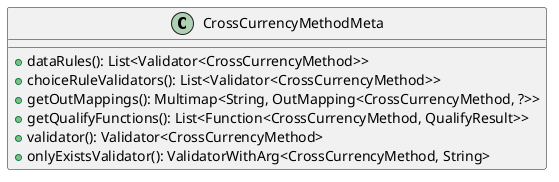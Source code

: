 @startuml

    class CrossCurrencyMethodMeta [[CrossCurrencyMethodMeta.html]] {
        +dataRules(): List<Validator<CrossCurrencyMethod>>
        +choiceRuleValidators(): List<Validator<CrossCurrencyMethod>>
        +getOutMappings(): Multimap<String, OutMapping<CrossCurrencyMethod, ?>>
        +getQualifyFunctions(): List<Function<CrossCurrencyMethod, QualifyResult>>
        +validator(): Validator<CrossCurrencyMethod>
        +onlyExistsValidator(): ValidatorWithArg<CrossCurrencyMethod, String>
    }

@enduml

